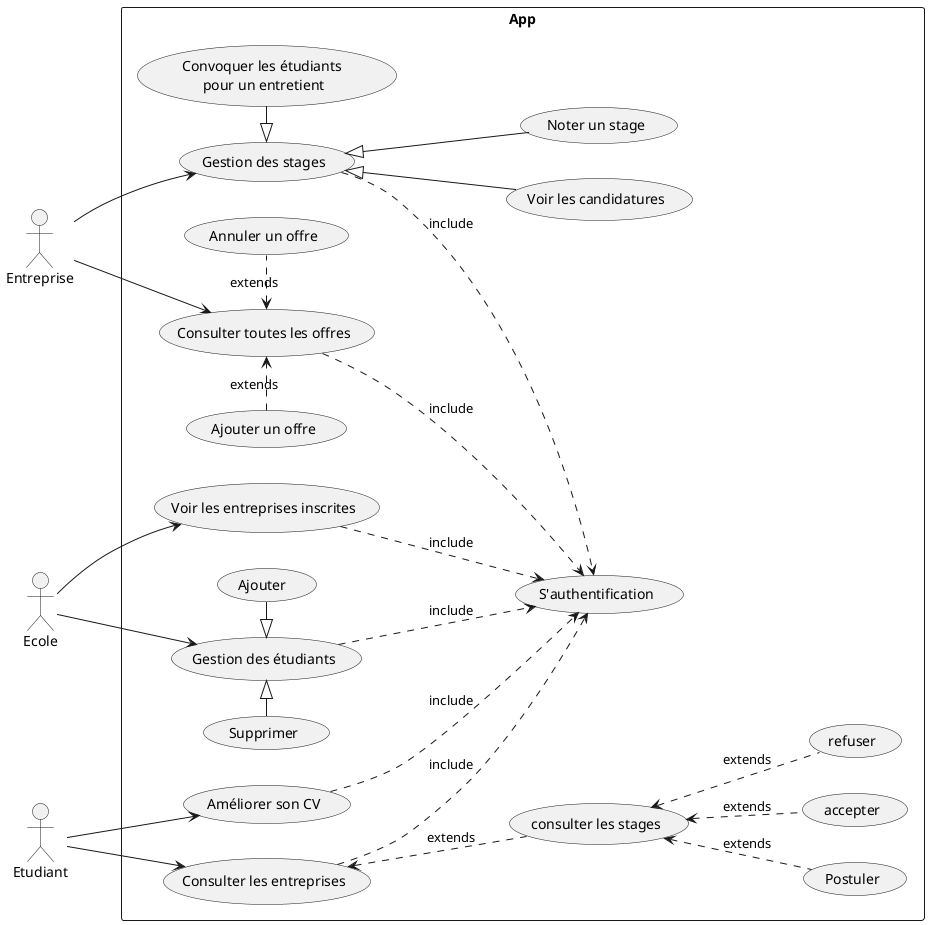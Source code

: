 @startuml ProjetJEE
left to right direction
actor "Entreprise" as fc
actor "Ecole" as EC
actor "Etudiant" as ET
rectangle App {
  usecase "Gestion des stages" as UC1
  usecase "Ajouter un offre" as UC2
  usecase "Annuler un offre" as UC3
  usecase "Consulter toutes les offres" as UC4
  usecase (Convoquer les étudiants \npour un entretient) as UC5
  usecase "S'authentification" as UC6
  usecase "Voir les entreprises inscrites" as UC7
  usecase "Gestion des étudiants" as UC8
  usecase "Ajouter " as UC9
  usecase "Supprimer" as UC10
  usecase "Améliorer son CV" as UC11
  usecase "Consulter les entreprises" as UC15
  usecase "Postuler" as UC16
  usecase "accepter" as UC18
  usecase "refuser" as UC19
  usecase "consulter les stages" as UC22
  usecase "Noter un stage" as UC23
  usecase "Voir les candidatures" as UC24
}
' Pour l'entreprise
fc --> UC1
fc --> UC4 
UC4 <.left. UC2 :extends
UC4 <.UC3 :extends
UC1 <|- UC5
UC1 <|-down- UC23
UC1 <|-down- UC24

' Pour l'école
EC --> UC7
EC --> UC8
UC8 <|-right- UC9
UC8 <|-left- UC10

' Pour les authentifications 
UC1 .down.> UC6:include
UC4 .down.> UC6:include
UC8 .down.> UC6:include
UC7 .down.> UC6:include
UC11 .down.> UC6:include
UC15 .down.> UC6:include

' Pour l'étudiant
ET --> UC11
ET --> UC15
UC15 <.down. UC22 :extends
UC22 <.. UC16 : extends
UC22 <.down. UC18 : extends
UC22 <.down. UC19 : extends
@enduml